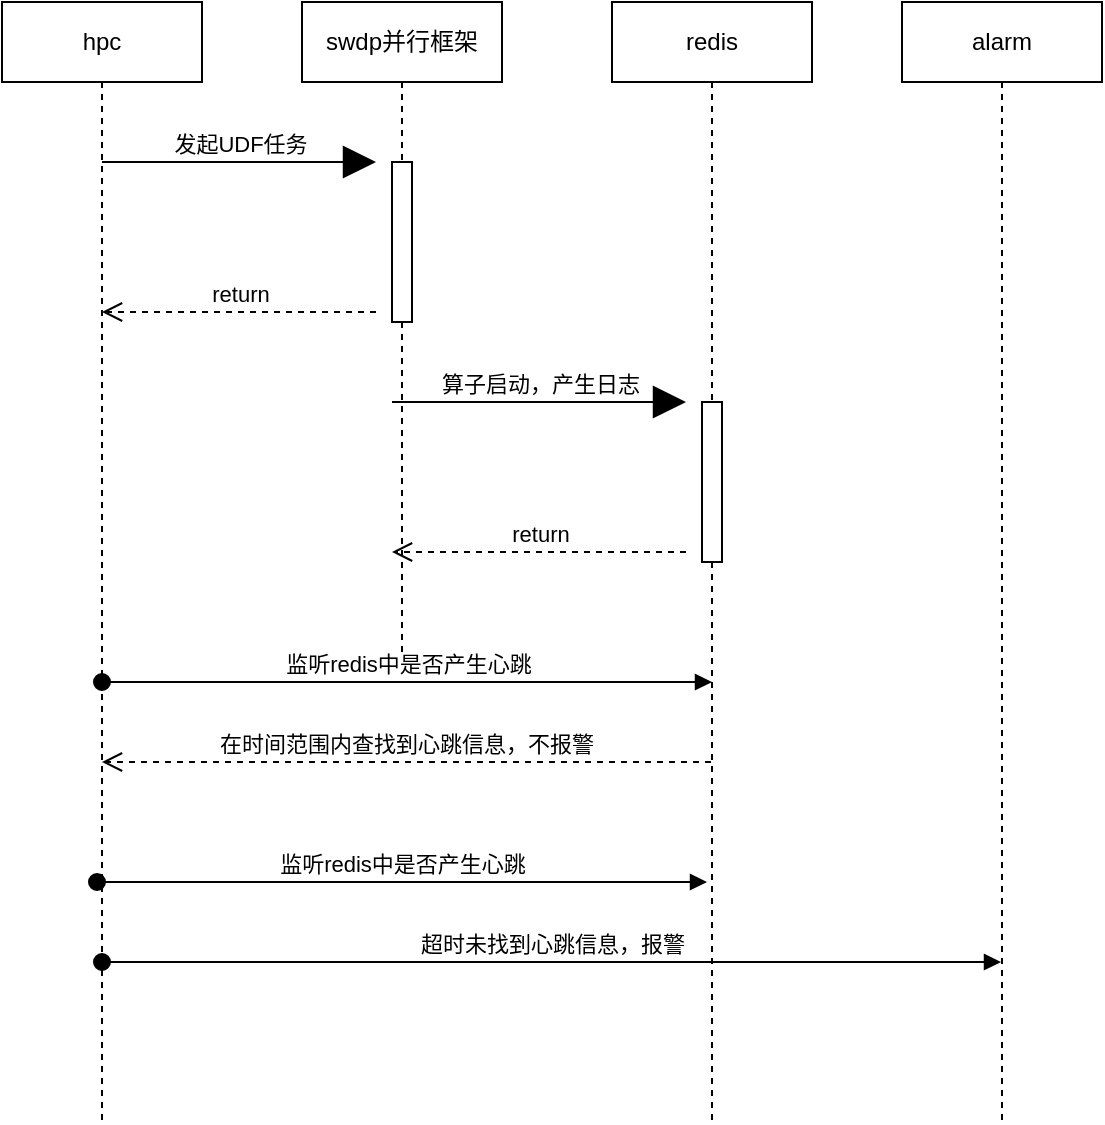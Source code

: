 <mxfile version="20.8.23" type="github">
  <diagram name="Page-1" id="2YBvvXClWsGukQMizWep">
    <mxGraphModel dx="1673" dy="736" grid="1" gridSize="10" guides="1" tooltips="1" connect="1" arrows="1" fold="0" page="1" pageScale="1" pageWidth="850" pageHeight="1100" math="0" shadow="0">
      <root>
        <mxCell id="0" />
        <mxCell id="1" parent="0" />
        <mxCell id="aM9ryv3xv72pqoxQDRHE-1" value="swdp并行框架" style="shape=umlLifeline;perimeter=lifelinePerimeter;whiteSpace=wrap;html=1;container=0;dropTarget=0;collapsible=0;recursiveResize=0;outlineConnect=0;portConstraint=eastwest;newEdgeStyle={&quot;edgeStyle&quot;:&quot;elbowEdgeStyle&quot;,&quot;elbow&quot;:&quot;vertical&quot;,&quot;curved&quot;:0,&quot;rounded&quot;:0};" parent="1" vertex="1">
          <mxGeometry x="220" y="40" width="100" height="340" as="geometry" />
        </mxCell>
        <mxCell id="ZFjC9ENHt66ZDm-g8xRR-14" value="" style="html=1;points=[];perimeter=orthogonalPerimeter;outlineConnect=0;targetShapes=umlLifeline;portConstraint=eastwest;newEdgeStyle={&quot;edgeStyle&quot;:&quot;elbowEdgeStyle&quot;,&quot;elbow&quot;:&quot;vertical&quot;,&quot;curved&quot;:0,&quot;rounded&quot;:0};" vertex="1" parent="aM9ryv3xv72pqoxQDRHE-1">
          <mxGeometry x="45" y="80" width="10" height="80" as="geometry" />
        </mxCell>
        <mxCell id="aM9ryv3xv72pqoxQDRHE-5" value="hpc" style="shape=umlLifeline;perimeter=lifelinePerimeter;whiteSpace=wrap;html=1;container=0;dropTarget=0;collapsible=0;recursiveResize=0;outlineConnect=0;portConstraint=eastwest;newEdgeStyle={&quot;edgeStyle&quot;:&quot;elbowEdgeStyle&quot;,&quot;elbow&quot;:&quot;vertical&quot;,&quot;curved&quot;:0,&quot;rounded&quot;:0};" parent="1" vertex="1">
          <mxGeometry x="70" y="40" width="100" height="560" as="geometry" />
        </mxCell>
        <mxCell id="ZFjC9ENHt66ZDm-g8xRR-4" value="redis" style="shape=umlLifeline;perimeter=lifelinePerimeter;whiteSpace=wrap;html=1;container=1;dropTarget=0;collapsible=0;recursiveResize=0;outlineConnect=0;portConstraint=eastwest;newEdgeStyle={&quot;edgeStyle&quot;:&quot;elbowEdgeStyle&quot;,&quot;elbow&quot;:&quot;vertical&quot;,&quot;curved&quot;:0,&quot;rounded&quot;:0};" vertex="1" parent="1">
          <mxGeometry x="375" y="40" width="100" height="560" as="geometry" />
        </mxCell>
        <mxCell id="ZFjC9ENHt66ZDm-g8xRR-21" value="" style="html=1;points=[];perimeter=orthogonalPerimeter;outlineConnect=0;targetShapes=umlLifeline;portConstraint=eastwest;newEdgeStyle={&quot;edgeStyle&quot;:&quot;elbowEdgeStyle&quot;,&quot;elbow&quot;:&quot;vertical&quot;,&quot;curved&quot;:0,&quot;rounded&quot;:0};" vertex="1" parent="ZFjC9ENHt66ZDm-g8xRR-4">
          <mxGeometry x="45" y="200" width="10" height="80" as="geometry" />
        </mxCell>
        <mxCell id="ZFjC9ENHt66ZDm-g8xRR-15" value="发起UDF任务" style="html=1;verticalAlign=bottom;endArrow=block;edgeStyle=elbowEdgeStyle;elbow=vertical;curved=0;rounded=0;startSize=14;endSize=14;sourcePerimeterSpacing=8;targetPerimeterSpacing=8;" edge="1" target="ZFjC9ENHt66ZDm-g8xRR-14" parent="1">
          <mxGeometry relative="1" as="geometry">
            <mxPoint x="120" y="120" as="sourcePoint" />
          </mxGeometry>
        </mxCell>
        <mxCell id="ZFjC9ENHt66ZDm-g8xRR-16" value="return" style="html=1;verticalAlign=bottom;endArrow=open;dashed=1;endSize=8;edgeStyle=elbowEdgeStyle;elbow=vertical;curved=0;rounded=0;sourcePerimeterSpacing=8;targetPerimeterSpacing=8;" edge="1" source="ZFjC9ENHt66ZDm-g8xRR-14" parent="1">
          <mxGeometry relative="1" as="geometry">
            <mxPoint x="120" y="195" as="targetPoint" />
          </mxGeometry>
        </mxCell>
        <mxCell id="ZFjC9ENHt66ZDm-g8xRR-22" value="算子启动，产生日志" style="html=1;verticalAlign=bottom;endArrow=block;edgeStyle=elbowEdgeStyle;elbow=vertical;curved=0;rounded=0;startSize=14;endSize=14;sourcePerimeterSpacing=8;targetPerimeterSpacing=8;" edge="1" target="ZFjC9ENHt66ZDm-g8xRR-21" parent="1">
          <mxGeometry relative="1" as="geometry">
            <mxPoint x="265" y="240" as="sourcePoint" />
          </mxGeometry>
        </mxCell>
        <mxCell id="ZFjC9ENHt66ZDm-g8xRR-23" value="return" style="html=1;verticalAlign=bottom;endArrow=open;dashed=1;endSize=8;edgeStyle=elbowEdgeStyle;elbow=vertical;curved=0;rounded=0;sourcePerimeterSpacing=8;targetPerimeterSpacing=8;" edge="1" source="ZFjC9ENHt66ZDm-g8xRR-21" parent="1">
          <mxGeometry relative="1" as="geometry">
            <mxPoint x="265" y="315" as="targetPoint" />
          </mxGeometry>
        </mxCell>
        <mxCell id="ZFjC9ENHt66ZDm-g8xRR-25" value="在时间范围内查找到心跳信息，不报警" style="html=1;verticalAlign=bottom;endArrow=open;dashed=1;endSize=8;edgeStyle=elbowEdgeStyle;elbow=vertical;curved=0;rounded=0;sourcePerimeterSpacing=8;targetPerimeterSpacing=8;" edge="1" parent="1" source="ZFjC9ENHt66ZDm-g8xRR-4">
          <mxGeometry relative="1" as="geometry">
            <mxPoint x="200" y="420" as="sourcePoint" />
            <mxPoint x="120" y="420" as="targetPoint" />
          </mxGeometry>
        </mxCell>
        <mxCell id="ZFjC9ENHt66ZDm-g8xRR-26" value="监听redis中是否产生心跳" style="html=1;verticalAlign=bottom;startArrow=oval;startFill=1;endArrow=block;startSize=8;edgeStyle=elbowEdgeStyle;elbow=vertical;curved=0;rounded=0;sourcePerimeterSpacing=8;targetPerimeterSpacing=8;" edge="1" parent="1">
          <mxGeometry width="60" relative="1" as="geometry">
            <mxPoint x="117.5" y="480" as="sourcePoint" />
            <mxPoint x="422.5" y="480" as="targetPoint" />
          </mxGeometry>
        </mxCell>
        <mxCell id="ZFjC9ENHt66ZDm-g8xRR-27" value="alarm" style="shape=umlLifeline;perimeter=lifelinePerimeter;whiteSpace=wrap;html=1;container=0;dropTarget=0;collapsible=0;recursiveResize=0;outlineConnect=0;portConstraint=eastwest;newEdgeStyle={&quot;edgeStyle&quot;:&quot;elbowEdgeStyle&quot;,&quot;elbow&quot;:&quot;vertical&quot;,&quot;curved&quot;:0,&quot;rounded&quot;:0};" vertex="1" parent="1">
          <mxGeometry x="520" y="40" width="100" height="560" as="geometry" />
        </mxCell>
        <mxCell id="ZFjC9ENHt66ZDm-g8xRR-28" value="超时未找到心跳信息，报警" style="html=1;verticalAlign=bottom;startArrow=oval;startFill=1;endArrow=block;startSize=8;edgeStyle=elbowEdgeStyle;elbow=vertical;curved=0;rounded=0;sourcePerimeterSpacing=8;targetPerimeterSpacing=8;" edge="1" parent="1" target="ZFjC9ENHt66ZDm-g8xRR-27">
          <mxGeometry width="60" relative="1" as="geometry">
            <mxPoint x="120" y="520" as="sourcePoint" />
            <mxPoint x="180" y="520" as="targetPoint" />
          </mxGeometry>
        </mxCell>
        <mxCell id="ZFjC9ENHt66ZDm-g8xRR-29" value="监听redis中是否产生心跳" style="html=1;verticalAlign=bottom;startArrow=oval;startFill=1;endArrow=block;startSize=8;edgeStyle=elbowEdgeStyle;elbow=vertical;curved=0;rounded=0;sourcePerimeterSpacing=8;targetPerimeterSpacing=8;" edge="1" parent="1">
          <mxGeometry width="60" relative="1" as="geometry">
            <mxPoint x="120" y="380" as="sourcePoint" />
            <mxPoint x="425" y="380" as="targetPoint" />
          </mxGeometry>
        </mxCell>
      </root>
    </mxGraphModel>
  </diagram>
</mxfile>
